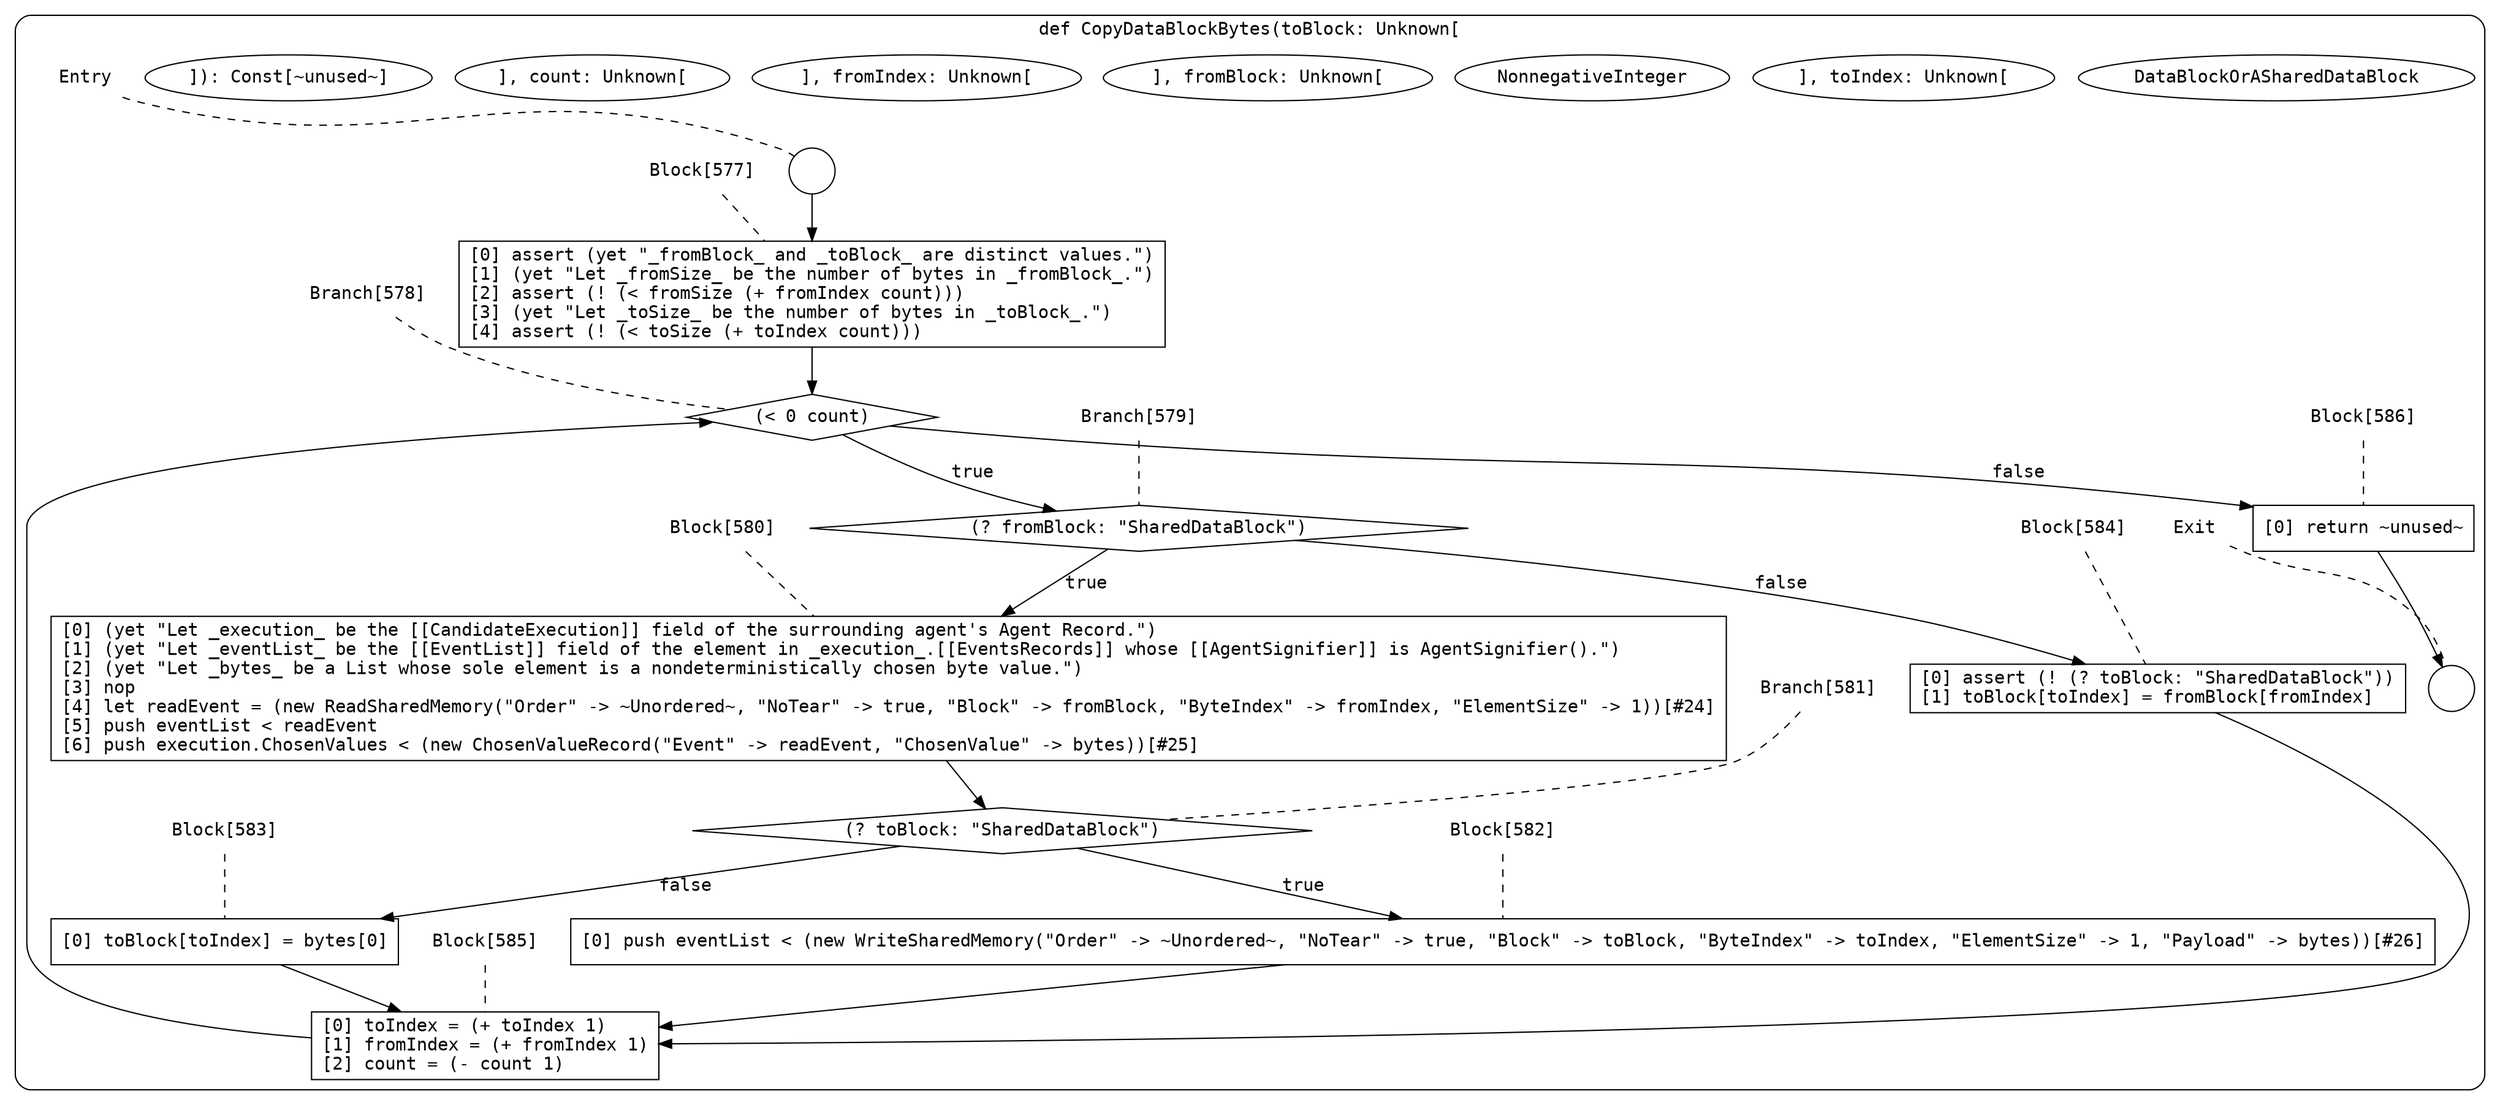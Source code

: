 digraph {
  graph [fontname = "Consolas"]
  node [fontname = "Consolas"]
  edge [fontname = "Consolas"]
  subgraph cluster75 {
    label = "def CopyDataBlockBytes(toBlock: Unknown["DataBlockOrASharedDataBlock"], toIndex: Unknown["NonnegativeInteger"], fromBlock: Unknown["DataBlockOrASharedDataBlock"], fromIndex: Unknown["NonnegativeInteger"], count: Unknown["NonnegativeInteger"]): Const[~unused~]"
    style = rounded
    cluster75_entry_name [shape=none, label=<<font color="black">Entry</font>>]
    cluster75_entry_name -> cluster75_entry [arrowhead=none, color="black", style=dashed]
    cluster75_entry [shape=circle label=" " color="black" fillcolor="white" style=filled]
    cluster75_entry -> node577 [color="black"]
    cluster75_exit_name [shape=none, label=<<font color="black">Exit</font>>]
    cluster75_exit_name -> cluster75_exit [arrowhead=none, color="black", style=dashed]
    cluster75_exit [shape=circle label=" " color="black" fillcolor="white" style=filled]
    node577_name [shape=none, label=<<font color="black">Block[577]</font>>]
    node577_name -> node577 [arrowhead=none, color="black", style=dashed]
    node577 [shape=box, label=<<font color="black">[0] assert (yet &quot;_fromBlock_ and _toBlock_ are distinct values.&quot;)<BR ALIGN="LEFT"/>[1] (yet &quot;Let _fromSize_ be the number of bytes in _fromBlock_.&quot;)<BR ALIGN="LEFT"/>[2] assert (! (&lt; fromSize (+ fromIndex count)))<BR ALIGN="LEFT"/>[3] (yet &quot;Let _toSize_ be the number of bytes in _toBlock_.&quot;)<BR ALIGN="LEFT"/>[4] assert (! (&lt; toSize (+ toIndex count)))<BR ALIGN="LEFT"/></font>> color="black" fillcolor="white", style=filled]
    node577 -> node578 [color="black"]
    node578_name [shape=none, label=<<font color="black">Branch[578]</font>>]
    node578_name -> node578 [arrowhead=none, color="black", style=dashed]
    node578 [shape=diamond, label=<<font color="black">(&lt; 0 count)</font>> color="black" fillcolor="white", style=filled]
    node578 -> node579 [label=<<font color="black">true</font>> color="black"]
    node578 -> node586 [label=<<font color="black">false</font>> color="black"]
    node579_name [shape=none, label=<<font color="black">Branch[579]</font>>]
    node579_name -> node579 [arrowhead=none, color="black", style=dashed]
    node579 [shape=diamond, label=<<font color="black">(? fromBlock: &quot;SharedDataBlock&quot;)</font>> color="black" fillcolor="white", style=filled]
    node579 -> node580 [label=<<font color="black">true</font>> color="black"]
    node579 -> node584 [label=<<font color="black">false</font>> color="black"]
    node586_name [shape=none, label=<<font color="black">Block[586]</font>>]
    node586_name -> node586 [arrowhead=none, color="black", style=dashed]
    node586 [shape=box, label=<<font color="black">[0] return ~unused~<BR ALIGN="LEFT"/></font>> color="black" fillcolor="white", style=filled]
    node586 -> cluster75_exit [color="black"]
    node580_name [shape=none, label=<<font color="black">Block[580]</font>>]
    node580_name -> node580 [arrowhead=none, color="black", style=dashed]
    node580 [shape=box, label=<<font color="black">[0] (yet &quot;Let _execution_ be the [[CandidateExecution]] field of the surrounding agent's Agent Record.&quot;)<BR ALIGN="LEFT"/>[1] (yet &quot;Let _eventList_ be the [[EventList]] field of the element in _execution_.[[EventsRecords]] whose [[AgentSignifier]] is AgentSignifier().&quot;)<BR ALIGN="LEFT"/>[2] (yet &quot;Let _bytes_ be a List whose sole element is a nondeterministically chosen byte value.&quot;)<BR ALIGN="LEFT"/>[3] nop<BR ALIGN="LEFT"/>[4] let readEvent = (new ReadSharedMemory(&quot;Order&quot; -&gt; ~Unordered~, &quot;NoTear&quot; -&gt; true, &quot;Block&quot; -&gt; fromBlock, &quot;ByteIndex&quot; -&gt; fromIndex, &quot;ElementSize&quot; -&gt; 1))[#24]<BR ALIGN="LEFT"/>[5] push eventList &lt; readEvent<BR ALIGN="LEFT"/>[6] push execution.ChosenValues &lt; (new ChosenValueRecord(&quot;Event&quot; -&gt; readEvent, &quot;ChosenValue&quot; -&gt; bytes))[#25]<BR ALIGN="LEFT"/></font>> color="black" fillcolor="white", style=filled]
    node580 -> node581 [color="black"]
    node584_name [shape=none, label=<<font color="black">Block[584]</font>>]
    node584_name -> node584 [arrowhead=none, color="black", style=dashed]
    node584 [shape=box, label=<<font color="black">[0] assert (! (? toBlock: &quot;SharedDataBlock&quot;))<BR ALIGN="LEFT"/>[1] toBlock[toIndex] = fromBlock[fromIndex]<BR ALIGN="LEFT"/></font>> color="black" fillcolor="white", style=filled]
    node584 -> node585 [color="black"]
    node581_name [shape=none, label=<<font color="black">Branch[581]</font>>]
    node581_name -> node581 [arrowhead=none, color="black", style=dashed]
    node581 [shape=diamond, label=<<font color="black">(? toBlock: &quot;SharedDataBlock&quot;)</font>> color="black" fillcolor="white", style=filled]
    node581 -> node582 [label=<<font color="black">true</font>> color="black"]
    node581 -> node583 [label=<<font color="black">false</font>> color="black"]
    node585_name [shape=none, label=<<font color="black">Block[585]</font>>]
    node585_name -> node585 [arrowhead=none, color="black", style=dashed]
    node585 [shape=box, label=<<font color="black">[0] toIndex = (+ toIndex 1)<BR ALIGN="LEFT"/>[1] fromIndex = (+ fromIndex 1)<BR ALIGN="LEFT"/>[2] count = (- count 1)<BR ALIGN="LEFT"/></font>> color="black" fillcolor="white", style=filled]
    node585 -> node578 [color="black"]
    node582_name [shape=none, label=<<font color="black">Block[582]</font>>]
    node582_name -> node582 [arrowhead=none, color="black", style=dashed]
    node582 [shape=box, label=<<font color="black">[0] push eventList &lt; (new WriteSharedMemory(&quot;Order&quot; -&gt; ~Unordered~, &quot;NoTear&quot; -&gt; true, &quot;Block&quot; -&gt; toBlock, &quot;ByteIndex&quot; -&gt; toIndex, &quot;ElementSize&quot; -&gt; 1, &quot;Payload&quot; -&gt; bytes))[#26]<BR ALIGN="LEFT"/></font>> color="black" fillcolor="white", style=filled]
    node582 -> node585 [color="black"]
    node583_name [shape=none, label=<<font color="black">Block[583]</font>>]
    node583_name -> node583 [arrowhead=none, color="black", style=dashed]
    node583 [shape=box, label=<<font color="black">[0] toBlock[toIndex] = bytes[0]<BR ALIGN="LEFT"/></font>> color="black" fillcolor="white", style=filled]
    node583 -> node585 [color="black"]
  }
}